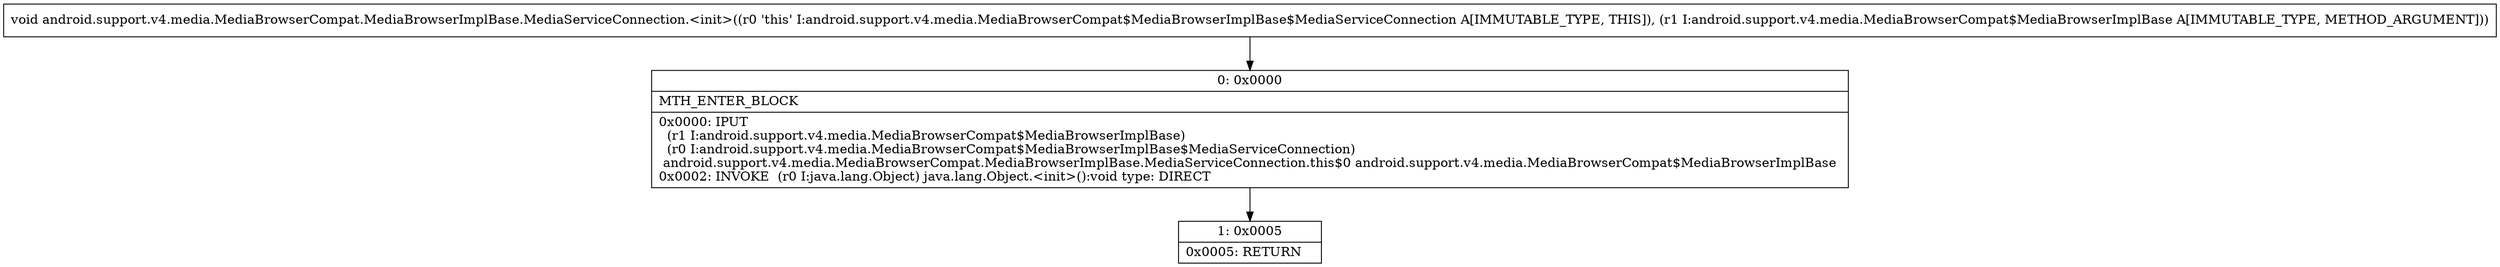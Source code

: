 digraph "CFG forandroid.support.v4.media.MediaBrowserCompat.MediaBrowserImplBase.MediaServiceConnection.\<init\>(Landroid\/support\/v4\/media\/MediaBrowserCompat$MediaBrowserImplBase;)V" {
Node_0 [shape=record,label="{0\:\ 0x0000|MTH_ENTER_BLOCK\l|0x0000: IPUT  \l  (r1 I:android.support.v4.media.MediaBrowserCompat$MediaBrowserImplBase)\l  (r0 I:android.support.v4.media.MediaBrowserCompat$MediaBrowserImplBase$MediaServiceConnection)\l android.support.v4.media.MediaBrowserCompat.MediaBrowserImplBase.MediaServiceConnection.this$0 android.support.v4.media.MediaBrowserCompat$MediaBrowserImplBase \l0x0002: INVOKE  (r0 I:java.lang.Object) java.lang.Object.\<init\>():void type: DIRECT \l}"];
Node_1 [shape=record,label="{1\:\ 0x0005|0x0005: RETURN   \l}"];
MethodNode[shape=record,label="{void android.support.v4.media.MediaBrowserCompat.MediaBrowserImplBase.MediaServiceConnection.\<init\>((r0 'this' I:android.support.v4.media.MediaBrowserCompat$MediaBrowserImplBase$MediaServiceConnection A[IMMUTABLE_TYPE, THIS]), (r1 I:android.support.v4.media.MediaBrowserCompat$MediaBrowserImplBase A[IMMUTABLE_TYPE, METHOD_ARGUMENT])) }"];
MethodNode -> Node_0;
Node_0 -> Node_1;
}

